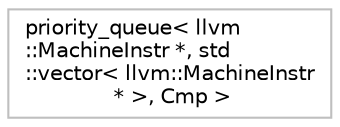 digraph "Graphical Class Hierarchy"
{
 // LATEX_PDF_SIZE
  bgcolor="transparent";
  edge [fontname="Helvetica",fontsize="10",labelfontname="Helvetica",labelfontsize="10"];
  node [fontname="Helvetica",fontsize="10",shape=record];
  rankdir="LR";
  Node0 [label="priority_queue\< llvm\l::MachineInstr *, std\l::vector\< llvm::MachineInstr\l * \>, Cmp \>",height=0.2,width=0.4,color="grey75",tooltip=" "];
}
